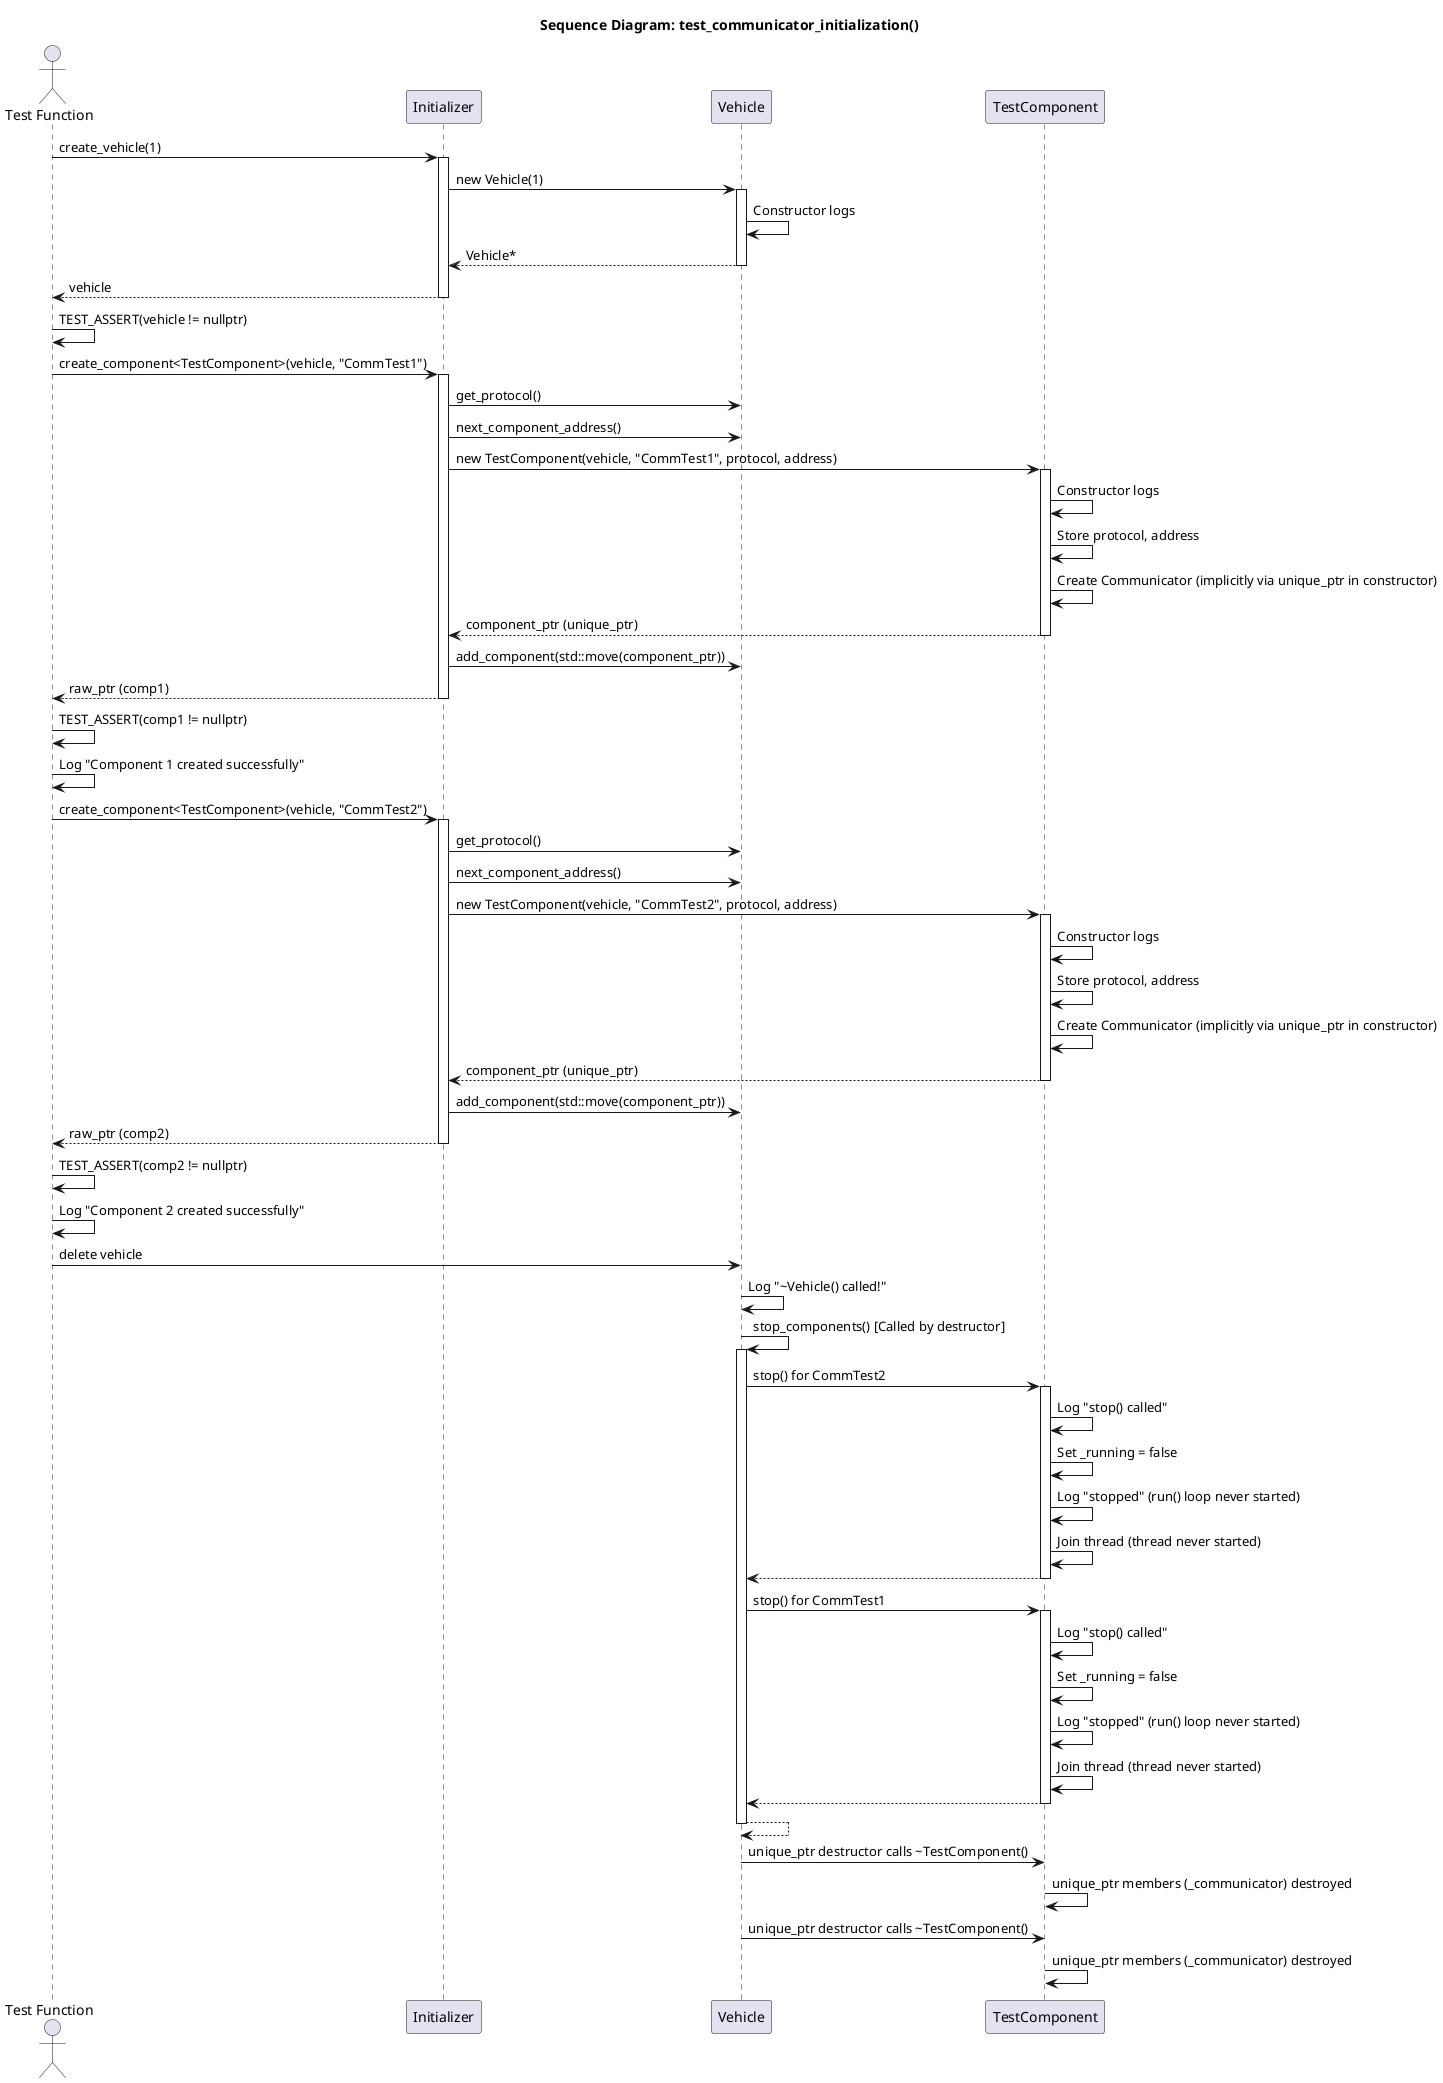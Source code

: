 @startuml test_communicator_initialization
title Sequence Diagram: test_communicator_initialization()

actor User as "Test Function"
participant Initializer
participant Vehicle
participant TestComponent as Comp

User -> Initializer ++ : create_vehicle(1)
Initializer -> Vehicle ++ : new Vehicle(1)
Vehicle -> Vehicle : Constructor logs
return Vehicle*
return vehicle

User -> User : TEST_ASSERT(vehicle != nullptr)

User -> Initializer ++ : create_component<TestComponent>(vehicle, "CommTest1")
Initializer -> Vehicle : get_protocol()
Initializer -> Vehicle : next_component_address()
Initializer -> Comp ++ : new TestComponent(vehicle, "CommTest1", protocol, address)
Comp -> Comp : Constructor logs
Comp -> Comp : Store protocol, address
Comp -> Comp : Create Communicator (implicitly via unique_ptr in constructor)
return component_ptr (unique_ptr)
Initializer -> Vehicle : add_component(std::move(component_ptr))
return raw_ptr (comp1)
User -> User : TEST_ASSERT(comp1 != nullptr)
User -> User : Log "Component 1 created successfully"

User -> Initializer ++ : create_component<TestComponent>(vehicle, "CommTest2")
Initializer -> Vehicle : get_protocol()
Initializer -> Vehicle : next_component_address()
Initializer -> Comp ++ : new TestComponent(vehicle, "CommTest2", protocol, address)
Comp -> Comp : Constructor logs
Comp -> Comp : Store protocol, address
Comp -> Comp : Create Communicator (implicitly via unique_ptr in constructor)
return component_ptr (unique_ptr)
Initializer -> Vehicle : add_component(std::move(component_ptr))
return raw_ptr (comp2)
User -> User : TEST_ASSERT(comp2 != nullptr)
User -> User : Log "Component 2 created successfully"

User -> Vehicle -- : delete vehicle
Vehicle -> Vehicle : Log "~Vehicle() called!"
Vehicle -> Vehicle ++ : stop_components() [Called by destructor]
Vehicle -> Comp ++ : stop() for CommTest2
Comp -> Comp : Log "stop() called"
Comp -> Comp : Set _running = false
Comp -> Comp : Log "stopped" (run() loop never started)
Comp -> Comp : Join thread (thread never started)
return
Vehicle -> Comp ++ : stop() for CommTest1
Comp -> Comp : Log "stop() called"
Comp -> Comp : Set _running = false
Comp -> Comp : Log "stopped" (run() loop never started)
Comp -> Comp : Join thread (thread never started)
return
return
Vehicle -> Comp --: unique_ptr destructor calls ~TestComponent()
Comp -> Comp : unique_ptr members (_communicator) destroyed
Vehicle -> Comp --: unique_ptr destructor calls ~TestComponent()
Comp -> Comp : unique_ptr members (_communicator) destroyed

@enduml 